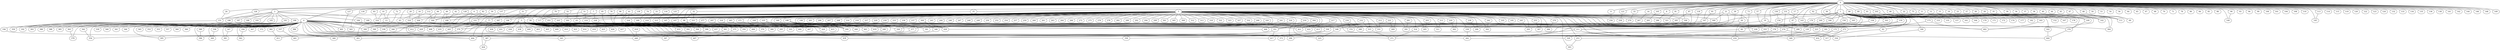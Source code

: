 
graph graphname {
    0 -- 1
0 -- 2
0 -- 3
0 -- 4
0 -- 5
0 -- 6
0 -- 7
0 -- 8
0 -- 9
0 -- 10
0 -- 11
0 -- 12
0 -- 13
0 -- 14
0 -- 15
0 -- 16
0 -- 17
0 -- 18
0 -- 19
0 -- 20
0 -- 21
0 -- 22
0 -- 23
0 -- 24
0 -- 25
0 -- 26
0 -- 27
0 -- 28
0 -- 29
0 -- 30
0 -- 31
0 -- 32
0 -- 33
0 -- 34
0 -- 35
0 -- 36
0 -- 37
0 -- 38
0 -- 39
0 -- 40
0 -- 41
0 -- 42
0 -- 43
0 -- 44
0 -- 45
0 -- 46
0 -- 47
0 -- 48
0 -- 49
0 -- 50
0 -- 51
0 -- 52
0 -- 53
0 -- 54
0 -- 55
0 -- 56
0 -- 57
0 -- 58
0 -- 59
0 -- 60
0 -- 61
0 -- 62
0 -- 63
0 -- 64
0 -- 65
0 -- 66
0 -- 67
0 -- 68
0 -- 69
0 -- 70
0 -- 71
0 -- 72
0 -- 73
0 -- 74
0 -- 75
0 -- 76
0 -- 77
0 -- 78
0 -- 79
0 -- 80
0 -- 81
0 -- 82
0 -- 83
0 -- 84
0 -- 85
0 -- 86
0 -- 87
0 -- 88
0 -- 89
0 -- 90
0 -- 91
0 -- 92
0 -- 93
0 -- 94
0 -- 95
0 -- 96
0 -- 97
0 -- 98
0 -- 99
0 -- 100
0 -- 101
0 -- 102
0 -- 103
0 -- 104
0 -- 105
0 -- 106
0 -- 107
0 -- 108
0 -- 109
0 -- 110
0 -- 111
0 -- 112
0 -- 113
0 -- 114
0 -- 115
0 -- 116
0 -- 117
0 -- 118
0 -- 119
0 -- 120
0 -- 121
0 -- 122
0 -- 123
0 -- 124
0 -- 125
0 -- 126
0 -- 127
0 -- 128
0 -- 129
0 -- 130
0 -- 131
0 -- 132
0 -- 133
0 -- 134
0 -- 135
0 -- 136
0 -- 137
0 -- 138
0 -- 139
0 -- 140
0 -- 141
0 -- 142
0 -- 143
0 -- 144
0 -- 145
0 -- 146
0 -- 147
0 -- 148
0 -- 149
0 -- 150
0 -- 417
1 -- 151
1 -- 152
1 -- 153
1 -- 154
1 -- 155
1 -- 156
1 -- 157
1 -- 158
1 -- 159
1 -- 160
1 -- 161
1 -- 162
1 -- 163
1 -- 164
1 -- 165
1 -- 166
1 -- 167
1 -- 168
1 -- 169
1 -- 170
1 -- 171
1 -- 172
1 -- 173
1 -- 174
1 -- 175
1 -- 176
1 -- 177
1 -- 178
1 -- 179
1 -- 180
1 -- 181
1 -- 182
1 -- 183
2 -- 192
2 -- 194
2 -- 193
2 -- 184
2 -- 185
2 -- 186
2 -- 187
2 -- 188
2 -- 189
2 -- 190
2 -- 191
3 -- 195
3 -- 196
3 -- 197
3 -- 198
3 -- 199
3 -- 200
3 -- 201
3 -- 202
3 -- 203
3 -- 204
3 -- 205
3 -- 206
3 -- 207
3 -- 208
3 -- 209
3 -- 210
3 -- 211
3 -- 212
3 -- 213
3 -- 214
3 -- 215
3 -- 216
3 -- 217
3 -- 218
3 -- 219
3 -- 220
3 -- 221
3 -- 222
3 -- 223
3 -- 224
3 -- 225
3 -- 226
3 -- 227
3 -- 228
3 -- 229
3 -- 230
3 -- 231
3 -- 232
3 -- 233
3 -- 234
3 -- 235
3 -- 236
3 -- 237
3 -- 238
3 -- 239
3 -- 240
3 -- 241
3 -- 242
3 -- 243
3 -- 244
3 -- 245
3 -- 246
3 -- 247
3 -- 248
3 -- 249
3 -- 250
3 -- 251
3 -- 252
3 -- 253
3 -- 254
3 -- 255
3 -- 256
3 -- 257
3 -- 258
3 -- 259
3 -- 260
3 -- 261
3 -- 262
3 -- 263
3 -- 264
3 -- 265
3 -- 266
3 -- 267
3 -- 268
3 -- 269
3 -- 270
3 -- 271
3 -- 272
3 -- 273
3 -- 274
3 -- 275
3 -- 276
3 -- 277
3 -- 278
3 -- 279
3 -- 280
3 -- 281
3 -- 282
3 -- 283
3 -- 284
3 -- 285
3 -- 286
3 -- 287
3 -- 288
3 -- 289
3 -- 290
3 -- 291
3 -- 292
3 -- 293
3 -- 294
3 -- 295
3 -- 296
3 -- 297
3 -- 298
3 -- 299
3 -- 300
3 -- 301
3 -- 302
3 -- 303
3 -- 304
3 -- 305
3 -- 306
3 -- 307
3 -- 308
3 -- 309
3 -- 310
3 -- 311
3 -- 312
3 -- 313
3 -- 314
3 -- 315
3 -- 316
3 -- 317
3 -- 318
3 -- 319
3 -- 320
3 -- 321
3 -- 322
3 -- 323
3 -- 324
3 -- 325
3 -- 326
3 -- 327
3 -- 328
3 -- 329
3 -- 330
3 -- 331
3 -- 332
3 -- 333
3 -- 334
3 -- 335
4 -- 384
4 -- 386
4 -- 387
4 -- 388
4 -- 389
4 -- 390
4 -- 385
4 -- 392
4 -- 393
4 -- 394
4 -- 395
4 -- 396
4 -- 397
4 -- 398
4 -- 399
4 -- 400
4 -- 401
4 -- 402
4 -- 391
4 -- 336
4 -- 337
4 -- 338
4 -- 339
4 -- 340
4 -- 341
4 -- 342
4 -- 343
4 -- 344
4 -- 345
4 -- 346
4 -- 347
4 -- 348
4 -- 349
4 -- 350
4 -- 351
4 -- 352
4 -- 353
4 -- 354
4 -- 355
4 -- 356
4 -- 357
4 -- 358
4 -- 359
4 -- 360
4 -- 361
4 -- 362
4 -- 363
4 -- 364
4 -- 365
4 -- 366
4 -- 367
4 -- 368
4 -- 369
4 -- 370
4 -- 371
4 -- 372
4 -- 373
4 -- 374
4 -- 375
4 -- 376
4 -- 377
4 -- 378
4 -- 379
4 -- 380
4 -- 381
4 -- 382
4 -- 383
4 -- 295
5 -- 403
5 -- 404
5 -- 405
5 -- 406
5 -- 407
5 -- 408
5 -- 409
5 -- 410
5 -- 411
5 -- 412
5 -- 413
5 -- 414
5 -- 415
5 -- 416
5 -- 417
5 -- 418
5 -- 419
5 -- 420
5 -- 421
5 -- 422
5 -- 423
5 -- 424
5 -- 425
5 -- 426
5 -- 427
5 -- 428
5 -- 429
5 -- 430
5 -- 431
5 -- 432
5 -- 433
5 -- 434
5 -- 435
5 -- 436
5 -- 437
5 -- 438
5 -- 439
5 -- 440
5 -- 441
5 -- 442
5 -- 443
5 -- 444
5 -- 445
5 -- 446
5 -- 447
5 -- 448
5 -- 449
6 -- 390
6 -- 325
6 -- 354
6 -- 200
7 -- 117
7 -- 228
8 -- 286
9 -- 256
10 -- 13
10 -- 316
13 -- 408
13 -- 383
14 -- 106
14 -- 267
16 -- 204
16 -- 43
17 -- 97
19 -- 288
19 -- 374
20 -- 310
21 -- 317
21 -- 300
21 -- 442
21 -- 107
22 -- 364
24 -- 151
25 -- 160
26 -- 422
26 -- 434
29 -- 111
31 -- 196
32 -- 221
32 -- 98
33 -- 210
35 -- 111
36 -- 223
39 -- 211
41 -- 63
41 -- 224
41 -- 296
42 -- 298
46 -- 102
46 -- 402
48 -- 69
49 -- 435
49 -- 298
51 -- 429
51 -- 219
52 -- 202
52 -- 77
55 -- 279
57 -- 176
58 -- 433
58 -- 392
59 -- 231
60 -- 371
61 -- 178
62 -- 317
63 -- 437
66 -- 306
66 -- 399
72 -- 399
73 -- 293
74 -- 209
75 -- 364
76 -- 447
77 -- 338
77 -- 448
79 -- 117
81 -- 147
82 -- 231
82 -- 404
83 -- 316
86 -- 152
87 -- 285
87 -- 428
89 -- 167
90 -- 140
91 -- 321
92 -- 288
95 -- 400
96 -- 447
97 -- 349
98 -- 200
98 -- 168
98 -- 398
103 -- 109
103 -- 376
105 -- 283
106 -- 400
106 -- 239
107 -- 326
107 -- 379
109 -- 376
112 -- 310
112 -- 306
113 -- 145
116 -- 215
117 -- 392
118 -- 446
121 -- 258
125 -- 197
126 -- 151
127 -- 401
128 -- 306
128 -- 251
129 -- 434
130 -- 343
131 -- 143
131 -- 348
131 -- 274
137 -- 287
137 -- 379
139 -- 415
143 -- 175
147 -- 290
147 -- 391
150 -- 154
151 -- 359
154 -- 176
156 -- 211
158 -- 333
159 -- 288
159 -- 223
160 -- 404
160 -- 240
162 -- 444
163 -- 274
165 -- 226
166 -- 330
168 -- 225
169 -- 413
173 -- 402
173 -- 273
175 -- 432
175 -- 349
176 -- 253
176 -- 296
179 -- 351
180 -- 334
181 -- 434
183 -- 402
184 -- 412
189 -- 429
190 -- 393
191 -- 192
194 -- 404
196 -- 346
197 -- 420
198 -- 396
198 -- 331
203 -- 205
211 -- 373
211 -- 434
212 -- 331
213 -- 311
216 -- 446
217 -- 421
220 -- 262
222 -- 269
222 -- 377
224 -- 448
224 -- 443
228 -- 406
231 -- 445
232 -- 315
234 -- 280
234 -- 374
235 -- 448
235 -- 443
238 -- 290
239 -- 442
240 -- 383
241 -- 355
242 -- 302
245 -- 293
251 -- 394
253 -- 303
255 -- 307
265 -- 350
268 -- 370
270 -- 284
271 -- 415
273 -- 432
273 -- 317
274 -- 334
274 -- 329
277 -- 379
281 -- 291
285 -- 291
297 -- 361
300 -- 421
304 -- 351
309 -- 348
309 -- 428
314 -- 371
315 -- 371
319 -- 375
320 -- 380
324 -- 419
325 -- 394
328 -- 440
330 -- 397
330 -- 358
336 -- 369
337 -- 441
342 -- 354
347 -- 381
348 -- 365
351 -- 417
351 -- 439
356 -- 362
361 -- 368
363 -- 378
375 -- 407
376 -- 444
377 -- 387
379 -- 395
382 -- 411
387 -- 424
389 -- 396
398 -- 404
418 -- 448

}
